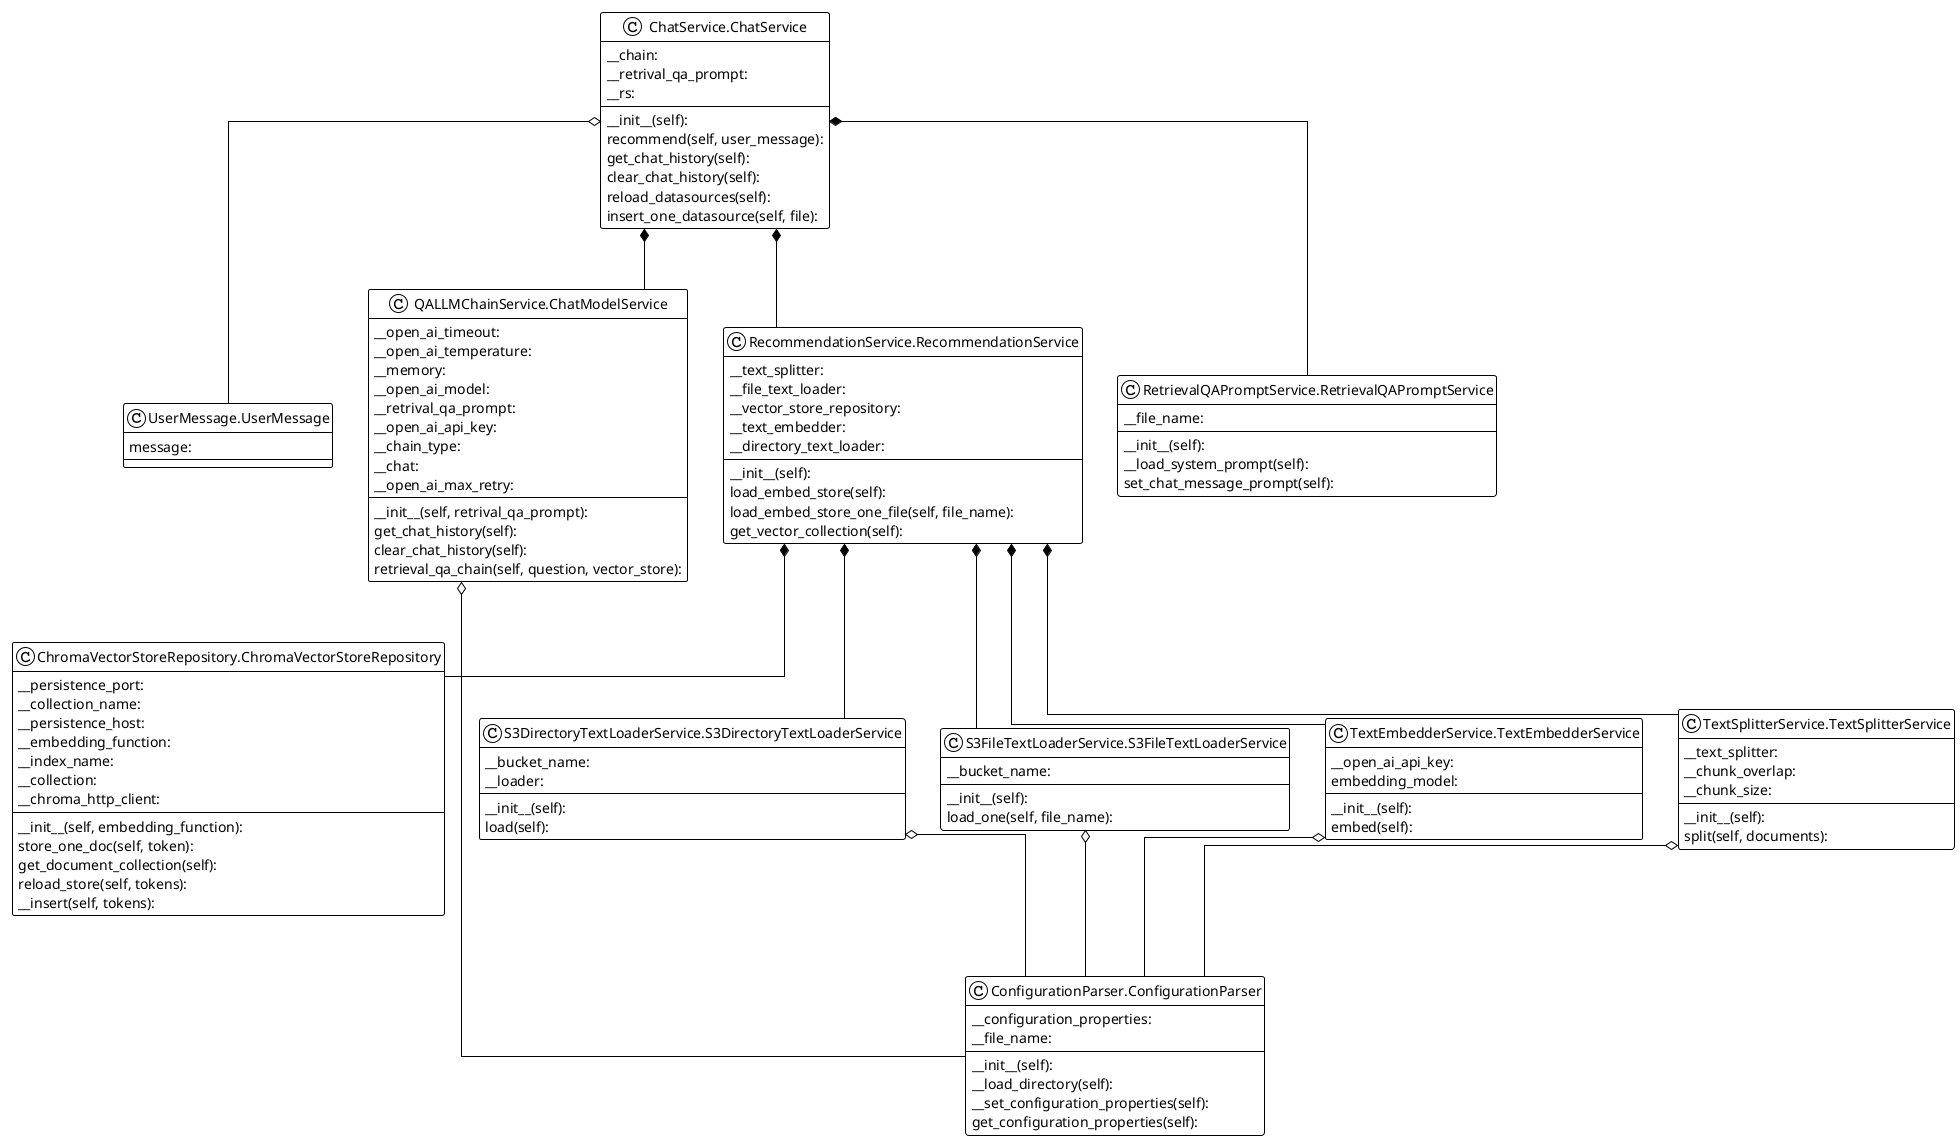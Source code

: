 @startuml
!theme plain
top to bottom direction
skinparam linetype ortho

class node5 as "UserMessage.UserMessage" {
   message:
}
class node9 as "ChromaVectorStoreRepository.ChromaVectorStoreRepository" {
   __persistence_port:
   __collection_name:
   __persistence_host:
   __embedding_function:
   __index_name:
   __collection:
   __chroma_http_client:
   __init__(self, embedding_function):
   store_one_doc(self, token):
   get_document_collection(self):
   reload_store(self, tokens):
   __insert(self, tokens):
}
class node0 as "ChatService.ChatService" {
   __chain:
   __retrival_qa_prompt:
   __rs:
   __init__(self):
   recommend(self, user_message):
   get_chat_history(self):
   clear_chat_history(self):
   reload_datasources(self):
   insert_one_datasource(self, file):
}
class node2 as "ConfigurationParser.ConfigurationParser" {
   __configuration_properties:
   __file_name:
   __init__(self):
   __load_directory(self):
   __set_configuration_properties(self):
   get_configuration_properties(self):
}
class node10 as "QALLMChainService.ChatModelService" {
   __open_ai_timeout:
   __open_ai_temperature:
   __memory:
   __open_ai_model:
   __retrival_qa_prompt:
   __open_ai_api_key:
   __chain_type:
   __chat:
   __open_ai_max_retry:
   __init__(self, retrival_qa_prompt):
   get_chat_history(self):
   clear_chat_history(self):
   retrieval_qa_chain(self, question, vector_store):
}
class node1 as "RecommendationService.RecommendationService" {
   __text_splitter:
   __file_text_loader:
   __vector_store_repository:
   __text_embedder:
   __directory_text_loader:
   __init__(self):
   load_embed_store(self):
   load_embed_store_one_file(self, file_name):
   get_vector_collection(self):
}
class node8 as "RetrievalQAPromptService.RetrievalQAPromptService" {
   __file_name:
   __init__(self):
   __load_system_prompt(self):
   set_chat_message_prompt(self):
}
class node3 as "S3DirectoryTextLoaderService.S3DirectoryTextLoaderService" {
   __bucket_name:
   __loader:
   __init__(self):
   load(self):
}
class node4 as "S3FileTextLoaderService.S3FileTextLoaderService" {
   __bucket_name:
   __init__(self):
   load_one(self, file_name):
}
class node7 as "TextEmbedderService.TextEmbedderService" {
   __open_ai_api_key:
   embedding_model:
   __init__(self):
   embed(self):
}
class node6 as "TextSplitterService.TextSplitterService" {
   __text_splitter:
   __chunk_overlap:
   __chunk_size:
   __init__(self):
   split(self, documents):
}

node0 *-- node1
node0 *-- node8
node0 *-- node10
node1 *-- node3
node1 *-- node4
node1 *-- node6
node1 *-- node7
node1 *-- node9
node0 o-- node5
node10 o-- node2
node4 o-- node2
node7 o-- node2
node6 o-- node2
node3 o-- node2
@enduml